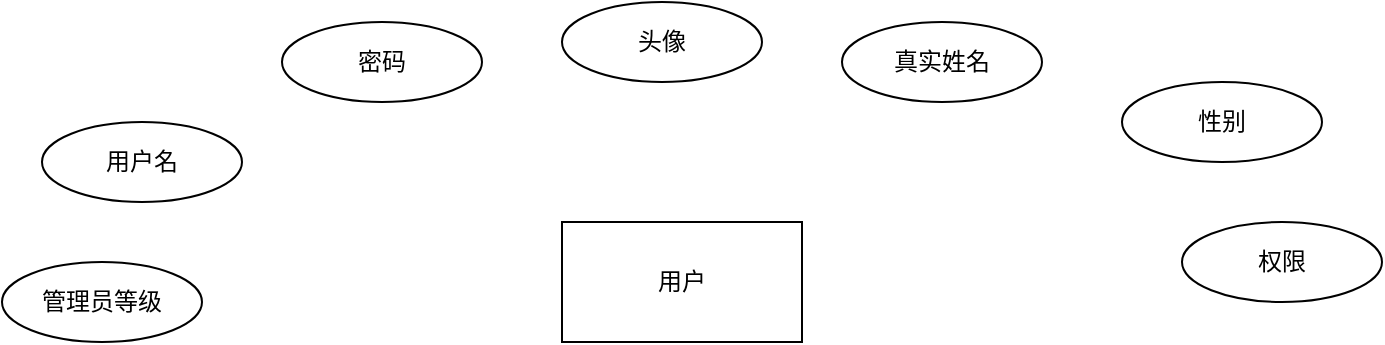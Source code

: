 <mxfile version="21.3.4" type="github">
  <diagram name="第 1 页" id="vQxb779vgfYh9HTUx4ih">
    <mxGraphModel dx="1050" dy="541" grid="1" gridSize="10" guides="1" tooltips="1" connect="1" arrows="1" fold="1" page="1" pageScale="1" pageWidth="3300" pageHeight="4681" math="0" shadow="0">
      <root>
        <mxCell id="0" />
        <mxCell id="1" parent="0" />
        <mxCell id="F9yiTCkJ_D1scViq5Gju-1" value="用户" style="rounded=0;whiteSpace=wrap;html=1;" vertex="1" parent="1">
          <mxGeometry x="470" y="300" width="120" height="60" as="geometry" />
        </mxCell>
        <mxCell id="F9yiTCkJ_D1scViq5Gju-3" value="用户名" style="ellipse;whiteSpace=wrap;html=1;align=center;" vertex="1" parent="1">
          <mxGeometry x="210" y="250" width="100" height="40" as="geometry" />
        </mxCell>
        <mxCell id="F9yiTCkJ_D1scViq5Gju-4" value="密码" style="ellipse;whiteSpace=wrap;html=1;align=center;" vertex="1" parent="1">
          <mxGeometry x="330" y="200" width="100" height="40" as="geometry" />
        </mxCell>
        <mxCell id="F9yiTCkJ_D1scViq5Gju-5" value="头像" style="ellipse;whiteSpace=wrap;html=1;align=center;" vertex="1" parent="1">
          <mxGeometry x="470" y="190" width="100" height="40" as="geometry" />
        </mxCell>
        <mxCell id="F9yiTCkJ_D1scViq5Gju-7" value="真实姓名" style="ellipse;whiteSpace=wrap;html=1;align=center;" vertex="1" parent="1">
          <mxGeometry x="610" y="200" width="100" height="40" as="geometry" />
        </mxCell>
        <mxCell id="F9yiTCkJ_D1scViq5Gju-8" value="性别" style="ellipse;whiteSpace=wrap;html=1;align=center;" vertex="1" parent="1">
          <mxGeometry x="750" y="230" width="100" height="40" as="geometry" />
        </mxCell>
        <mxCell id="F9yiTCkJ_D1scViq5Gju-9" value="权限" style="ellipse;whiteSpace=wrap;html=1;align=center;" vertex="1" parent="1">
          <mxGeometry x="780" y="300" width="100" height="40" as="geometry" />
        </mxCell>
        <mxCell id="F9yiTCkJ_D1scViq5Gju-10" value="管理员等级" style="ellipse;whiteSpace=wrap;html=1;align=center;" vertex="1" parent="1">
          <mxGeometry x="190" y="320" width="100" height="40" as="geometry" />
        </mxCell>
      </root>
    </mxGraphModel>
  </diagram>
</mxfile>
